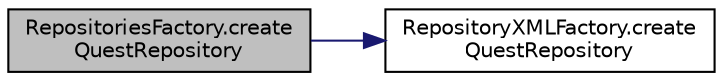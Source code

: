 digraph "RepositoriesFactory.createQuestRepository"
{
  edge [fontname="Helvetica",fontsize="10",labelfontname="Helvetica",labelfontsize="10"];
  node [fontname="Helvetica",fontsize="10",shape=record];
  rankdir="LR";
  Node7 [label="RepositoriesFactory.create\lQuestRepository",height=0.2,width=0.4,color="black", fillcolor="grey75", style="filled", fontcolor="black"];
  Node7 -> Node8 [color="midnightblue",fontsize="10",style="solid",fontname="Helvetica"];
  Node8 [label="RepositoryXMLFactory.create\lQuestRepository",height=0.2,width=0.4,color="black", fillcolor="white", style="filled",URL="$class_repository_x_m_l_factory.html#a60d6a7739d508795e8f69d1933734846",tooltip="Creates the quest repository. "];
}
